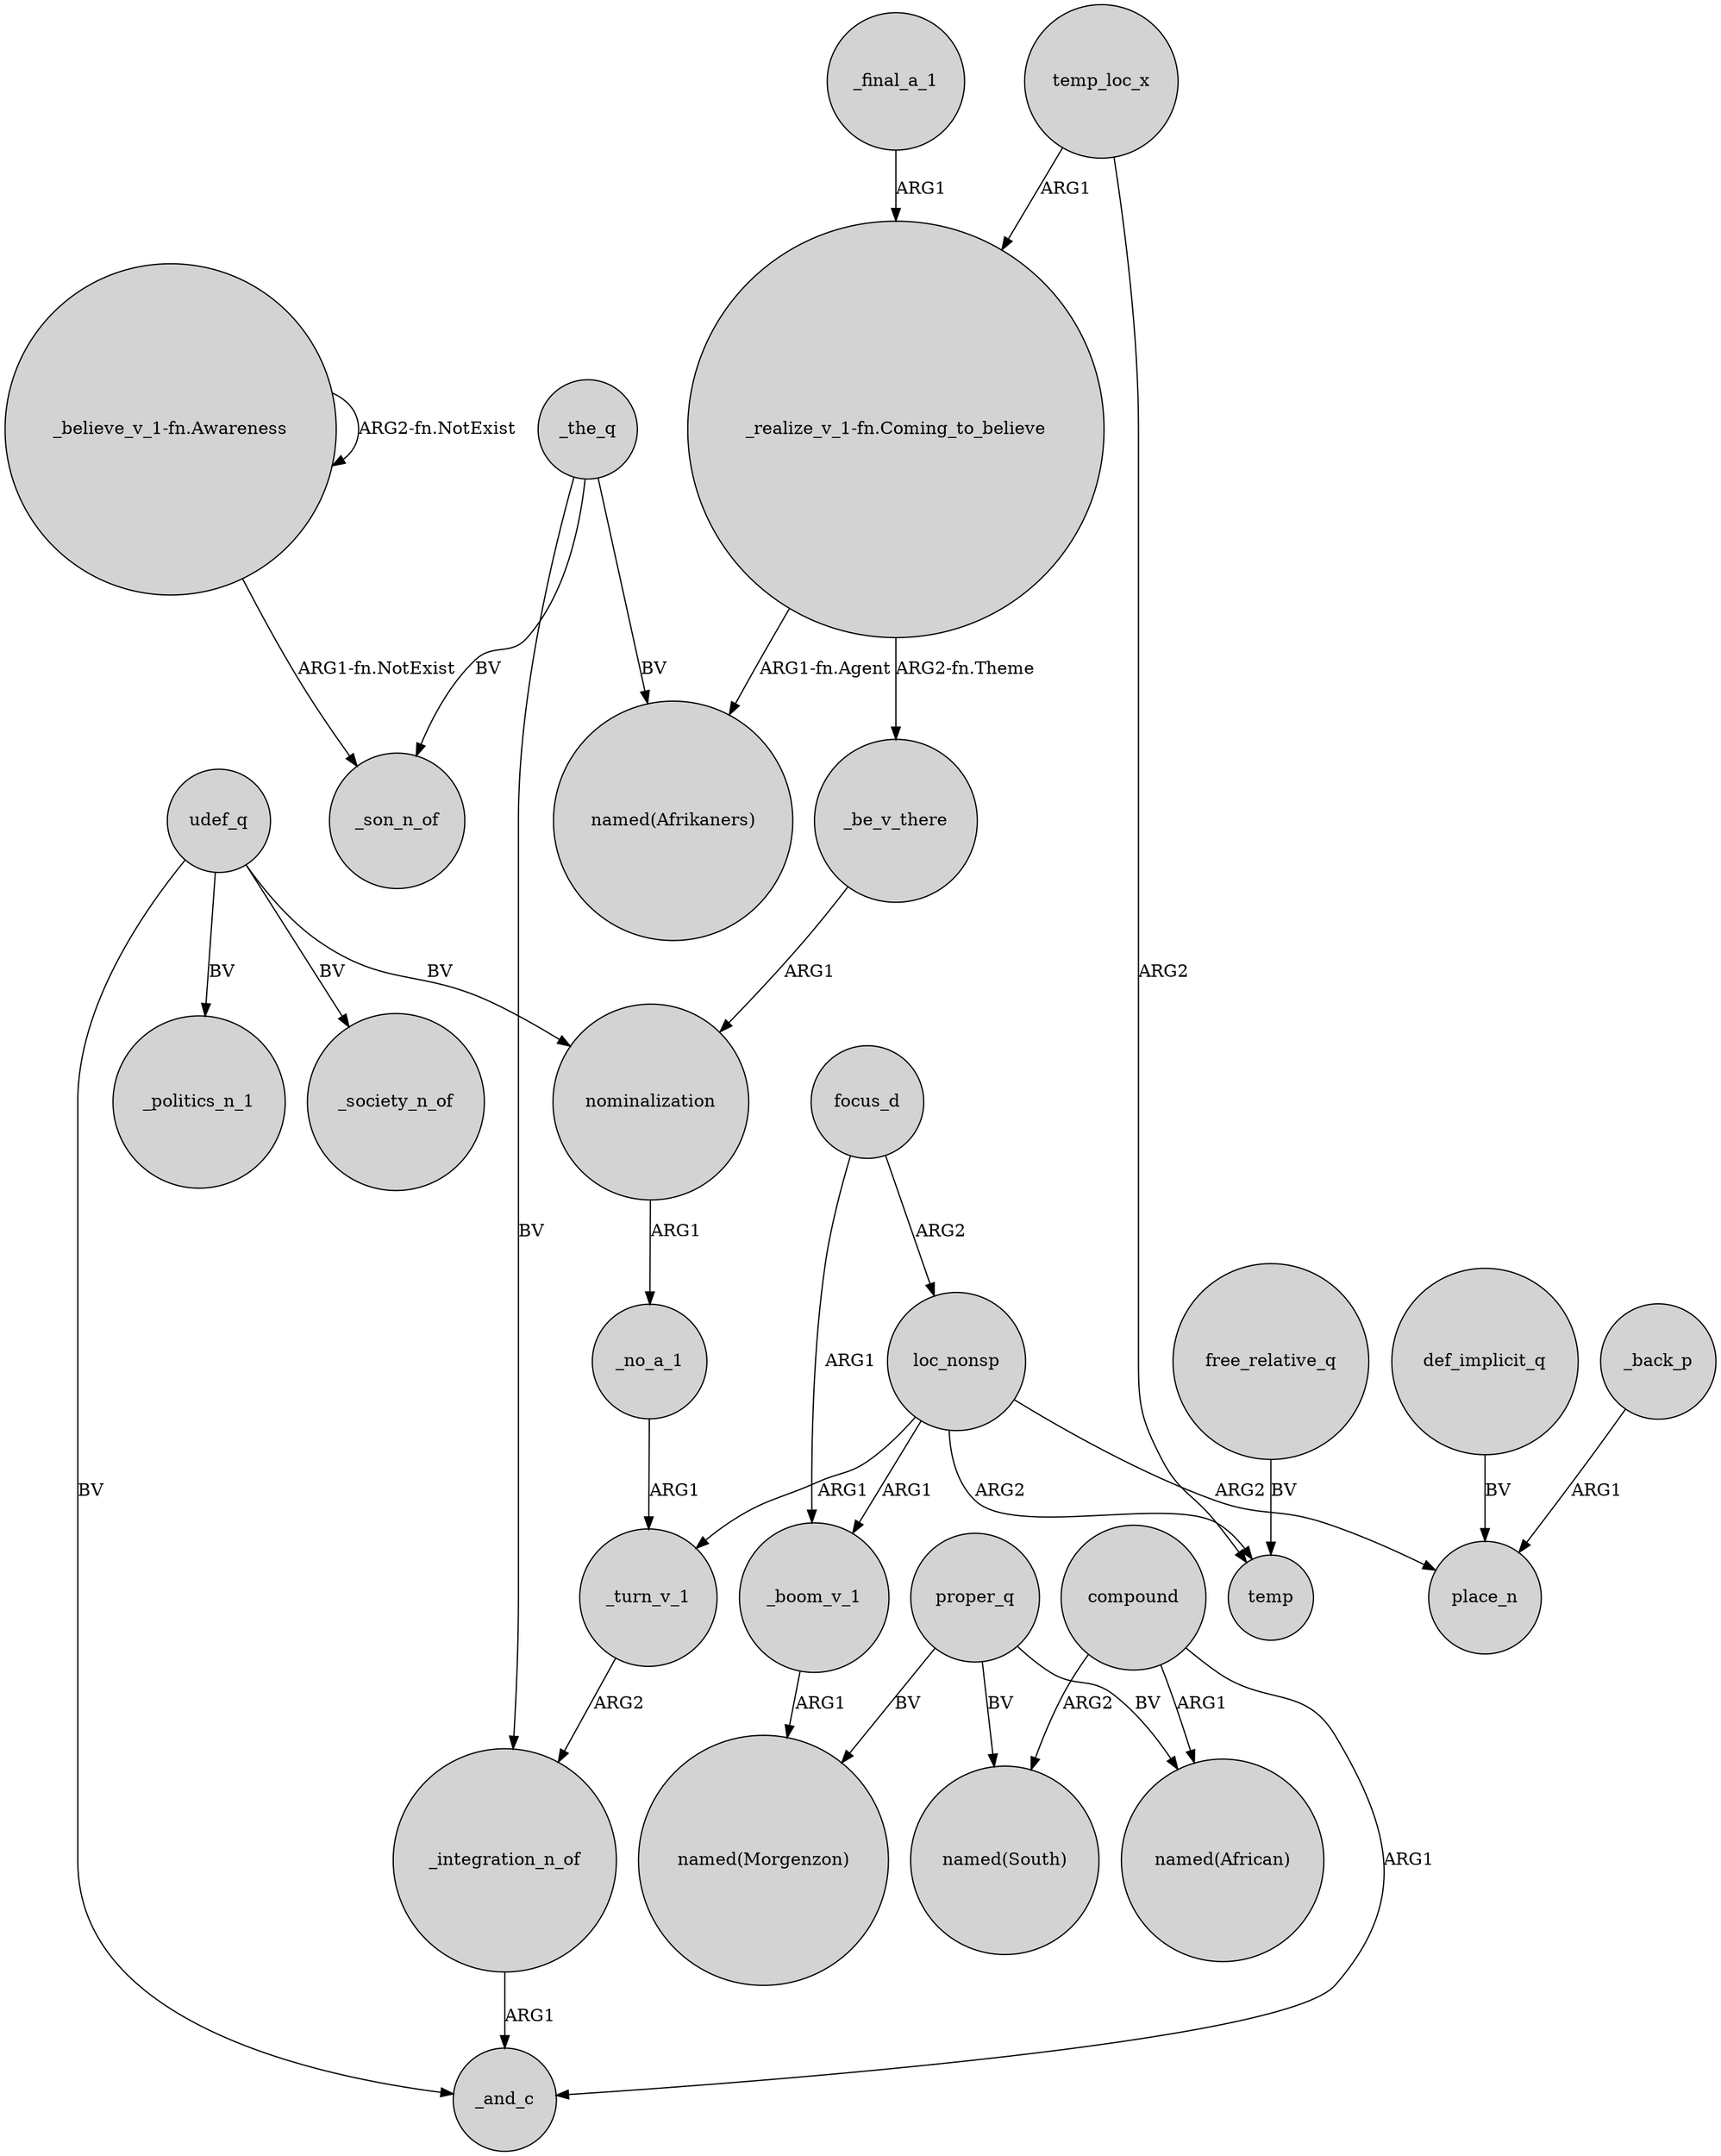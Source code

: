 digraph {
	node [shape=circle style=filled]
	_integration_n_of -> _and_c [label=ARG1]
	focus_d -> loc_nonsp [label=ARG2]
	compound -> "named(South)" [label=ARG2]
	_final_a_1 -> "_realize_v_1-fn.Coming_to_believe" [label=ARG1]
	_boom_v_1 -> "named(Morgenzon)" [label=ARG1]
	_the_q -> _integration_n_of [label=BV]
	"_realize_v_1-fn.Coming_to_believe" -> _be_v_there [label="ARG2-fn.Theme"]
	"_believe_v_1-fn.Awareness" -> "_believe_v_1-fn.Awareness" [label="ARG2-fn.NotExist"]
	loc_nonsp -> _boom_v_1 [label=ARG1]
	compound -> "named(African)" [label=ARG1]
	nominalization -> _no_a_1 [label=ARG1]
	loc_nonsp -> _turn_v_1 [label=ARG1]
	_the_q -> "named(Afrikaners)" [label=BV]
	proper_q -> "named(African)" [label=BV]
	def_implicit_q -> place_n [label=BV]
	udef_q -> _politics_n_1 [label=BV]
	temp_loc_x -> temp [label=ARG2]
	loc_nonsp -> temp [label=ARG2]
	focus_d -> _boom_v_1 [label=ARG1]
	_turn_v_1 -> _integration_n_of [label=ARG2]
	_the_q -> _son_n_of [label=BV]
	compound -> _and_c [label=ARG1]
	"_realize_v_1-fn.Coming_to_believe" -> "named(Afrikaners)" [label="ARG1-fn.Agent"]
	udef_q -> nominalization [label=BV]
	udef_q -> _society_n_of [label=BV]
	loc_nonsp -> place_n [label=ARG2]
	_back_p -> place_n [label=ARG1]
	_be_v_there -> nominalization [label=ARG1]
	_no_a_1 -> _turn_v_1 [label=ARG1]
	udef_q -> _and_c [label=BV]
	proper_q -> "named(South)" [label=BV]
	"_believe_v_1-fn.Awareness" -> _son_n_of [label="ARG1-fn.NotExist"]
	proper_q -> "named(Morgenzon)" [label=BV]
	free_relative_q -> temp [label=BV]
	temp_loc_x -> "_realize_v_1-fn.Coming_to_believe" [label=ARG1]
}
